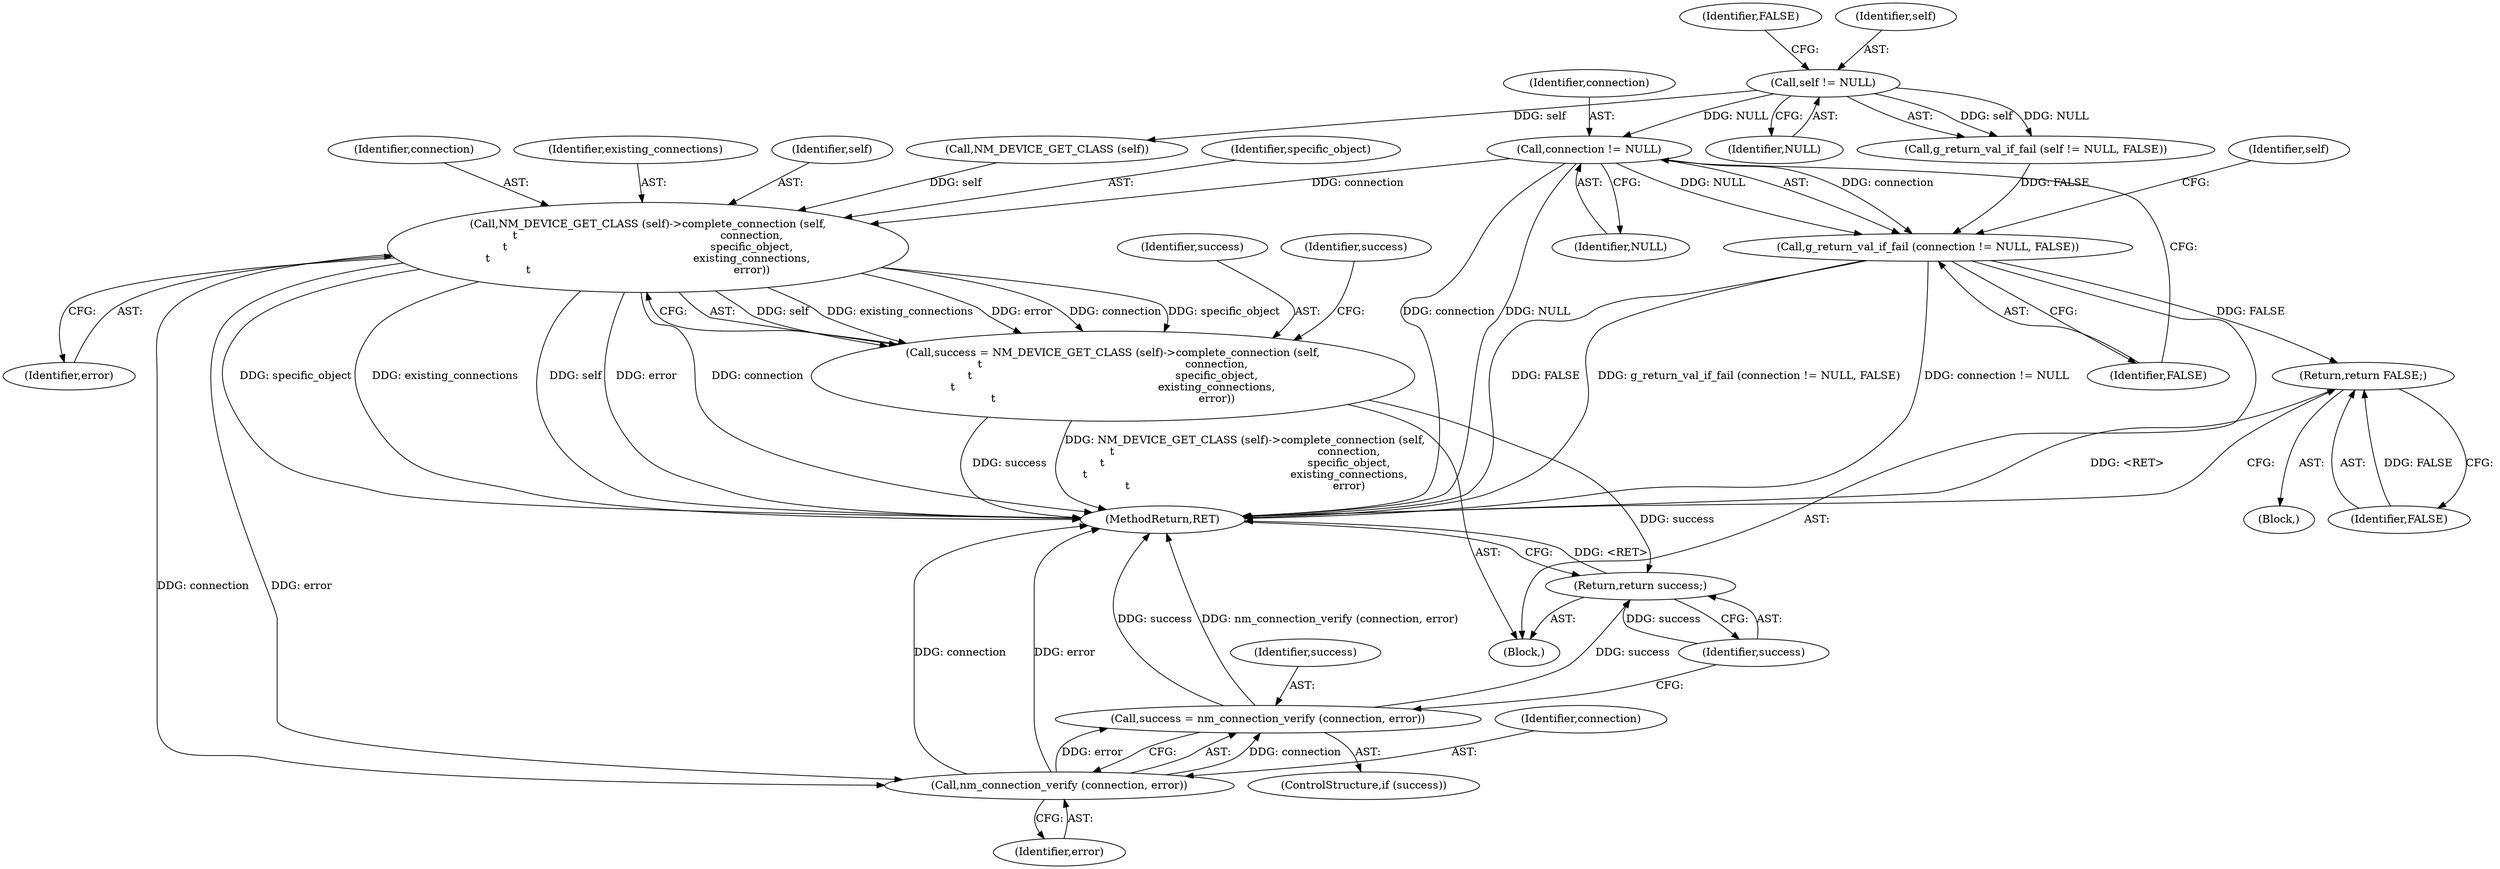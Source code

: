 digraph "0_NetworkManager_d5fc88e573fa58b93034b04d35a2454f5d28cad9@API" {
"1003134" [label="(Call,connection != NULL)"];
"1003129" [label="(Call,self != NULL)"];
"1003133" [label="(Call,g_return_val_if_fail (connection != NULL, FALSE))"];
"1003152" [label="(Return,return FALSE;)"];
"1003156" [label="(Call,NM_DEVICE_GET_CLASS (self)->complete_connection (self,\n\t                                                           connection,\n\t                                                           specific_object,\n\t                                                           existing_connections,\n\t                                                           error))"];
"1003154" [label="(Call,success = NM_DEVICE_GET_CLASS (self)->complete_connection (self,\n\t                                                           connection,\n\t                                                           specific_object,\n\t                                                           existing_connections,\n\t                                                           error))"];
"1003169" [label="(Return,return success;)"];
"1003166" [label="(Call,nm_connection_verify (connection, error))"];
"1003164" [label="(Call,success = nm_connection_verify (connection, error))"];
"1003169" [label="(Return,return success;)"];
"1003161" [label="(Identifier,error)"];
"1003158" [label="(Identifier,connection)"];
"1003142" [label="(Identifier,self)"];
"1003167" [label="(Identifier,connection)"];
"1003160" [label="(Identifier,existing_connections)"];
"1003154" [label="(Call,success = NM_DEVICE_GET_CLASS (self)->complete_connection (self,\n\t                                                           connection,\n\t                                                           specific_object,\n\t                                                           existing_connections,\n\t                                                           error))"];
"1003157" [label="(Identifier,self)"];
"1003152" [label="(Return,return FALSE;)"];
"1003170" [label="(Identifier,success)"];
"1003132" [label="(Identifier,FALSE)"];
"1003141" [label="(Call,NM_DEVICE_GET_CLASS (self))"];
"1003136" [label="(Identifier,NULL)"];
"1003130" [label="(Identifier,self)"];
"1003144" [label="(Block,)"];
"1003166" [label="(Call,nm_connection_verify (connection, error))"];
"1003131" [label="(Identifier,NULL)"];
"1003134" [label="(Call,connection != NULL)"];
"1003153" [label="(Identifier,FALSE)"];
"1003135" [label="(Identifier,connection)"];
"1003159" [label="(Identifier,specific_object)"];
"1003155" [label="(Identifier,success)"];
"1003163" [label="(Identifier,success)"];
"1003137" [label="(Identifier,FALSE)"];
"1003129" [label="(Call,self != NULL)"];
"1003162" [label="(ControlStructure,if (success))"];
"1003133" [label="(Call,g_return_val_if_fail (connection != NULL, FALSE))"];
"1007368" [label="(MethodReturn,RET)"];
"1003128" [label="(Call,g_return_val_if_fail (self != NULL, FALSE))"];
"1003168" [label="(Identifier,error)"];
"1003156" [label="(Call,NM_DEVICE_GET_CLASS (self)->complete_connection (self,\n\t                                                           connection,\n\t                                                           specific_object,\n\t                                                           existing_connections,\n\t                                                           error))"];
"1003123" [label="(Block,)"];
"1003165" [label="(Identifier,success)"];
"1003164" [label="(Call,success = nm_connection_verify (connection, error))"];
"1003134" -> "1003133"  [label="AST: "];
"1003134" -> "1003136"  [label="CFG: "];
"1003135" -> "1003134"  [label="AST: "];
"1003136" -> "1003134"  [label="AST: "];
"1003137" -> "1003134"  [label="CFG: "];
"1003134" -> "1007368"  [label="DDG: NULL"];
"1003134" -> "1007368"  [label="DDG: connection"];
"1003134" -> "1003133"  [label="DDG: connection"];
"1003134" -> "1003133"  [label="DDG: NULL"];
"1003129" -> "1003134"  [label="DDG: NULL"];
"1003134" -> "1003156"  [label="DDG: connection"];
"1003129" -> "1003128"  [label="AST: "];
"1003129" -> "1003131"  [label="CFG: "];
"1003130" -> "1003129"  [label="AST: "];
"1003131" -> "1003129"  [label="AST: "];
"1003132" -> "1003129"  [label="CFG: "];
"1003129" -> "1003128"  [label="DDG: self"];
"1003129" -> "1003128"  [label="DDG: NULL"];
"1003129" -> "1003141"  [label="DDG: self"];
"1003133" -> "1003123"  [label="AST: "];
"1003133" -> "1003137"  [label="CFG: "];
"1003137" -> "1003133"  [label="AST: "];
"1003142" -> "1003133"  [label="CFG: "];
"1003133" -> "1007368"  [label="DDG: connection != NULL"];
"1003133" -> "1007368"  [label="DDG: FALSE"];
"1003133" -> "1007368"  [label="DDG: g_return_val_if_fail (connection != NULL, FALSE)"];
"1003128" -> "1003133"  [label="DDG: FALSE"];
"1003133" -> "1003152"  [label="DDG: FALSE"];
"1003152" -> "1003144"  [label="AST: "];
"1003152" -> "1003153"  [label="CFG: "];
"1003153" -> "1003152"  [label="AST: "];
"1007368" -> "1003152"  [label="CFG: "];
"1003152" -> "1007368"  [label="DDG: <RET>"];
"1003153" -> "1003152"  [label="DDG: FALSE"];
"1003156" -> "1003154"  [label="AST: "];
"1003156" -> "1003161"  [label="CFG: "];
"1003157" -> "1003156"  [label="AST: "];
"1003158" -> "1003156"  [label="AST: "];
"1003159" -> "1003156"  [label="AST: "];
"1003160" -> "1003156"  [label="AST: "];
"1003161" -> "1003156"  [label="AST: "];
"1003154" -> "1003156"  [label="CFG: "];
"1003156" -> "1007368"  [label="DDG: connection"];
"1003156" -> "1007368"  [label="DDG: error"];
"1003156" -> "1007368"  [label="DDG: existing_connections"];
"1003156" -> "1007368"  [label="DDG: self"];
"1003156" -> "1007368"  [label="DDG: specific_object"];
"1003156" -> "1003154"  [label="DDG: self"];
"1003156" -> "1003154"  [label="DDG: existing_connections"];
"1003156" -> "1003154"  [label="DDG: error"];
"1003156" -> "1003154"  [label="DDG: connection"];
"1003156" -> "1003154"  [label="DDG: specific_object"];
"1003141" -> "1003156"  [label="DDG: self"];
"1003156" -> "1003166"  [label="DDG: connection"];
"1003156" -> "1003166"  [label="DDG: error"];
"1003154" -> "1003123"  [label="AST: "];
"1003155" -> "1003154"  [label="AST: "];
"1003163" -> "1003154"  [label="CFG: "];
"1003154" -> "1007368"  [label="DDG: success"];
"1003154" -> "1007368"  [label="DDG: NM_DEVICE_GET_CLASS (self)->complete_connection (self,\n\t                                                           connection,\n\t                                                           specific_object,\n\t                                                           existing_connections,\n\t                                                           error)"];
"1003154" -> "1003169"  [label="DDG: success"];
"1003169" -> "1003123"  [label="AST: "];
"1003169" -> "1003170"  [label="CFG: "];
"1003170" -> "1003169"  [label="AST: "];
"1007368" -> "1003169"  [label="CFG: "];
"1003169" -> "1007368"  [label="DDG: <RET>"];
"1003170" -> "1003169"  [label="DDG: success"];
"1003164" -> "1003169"  [label="DDG: success"];
"1003166" -> "1003164"  [label="AST: "];
"1003166" -> "1003168"  [label="CFG: "];
"1003167" -> "1003166"  [label="AST: "];
"1003168" -> "1003166"  [label="AST: "];
"1003164" -> "1003166"  [label="CFG: "];
"1003166" -> "1007368"  [label="DDG: error"];
"1003166" -> "1007368"  [label="DDG: connection"];
"1003166" -> "1003164"  [label="DDG: connection"];
"1003166" -> "1003164"  [label="DDG: error"];
"1003164" -> "1003162"  [label="AST: "];
"1003165" -> "1003164"  [label="AST: "];
"1003170" -> "1003164"  [label="CFG: "];
"1003164" -> "1007368"  [label="DDG: success"];
"1003164" -> "1007368"  [label="DDG: nm_connection_verify (connection, error)"];
}
